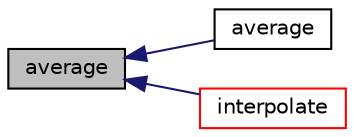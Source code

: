 digraph "average"
{
  bgcolor="transparent";
  edge [fontname="Helvetica",fontsize="10",labelfontname="Helvetica",labelfontsize="10"];
  node [fontname="Helvetica",fontsize="10",shape=record];
  rankdir="LR";
  Node1507 [label="average",height=0.2,width=0.4,color="black", fillcolor="grey75", style="filled", fontcolor="black"];
  Node1507 -> Node1508 [dir="back",color="midnightblue",fontsize="10",style="solid",fontname="Helvetica"];
  Node1508 [label="average",height=0.2,width=0.4,color="black",URL="$a30653.html#a18ee0b365976c96f14a43c4f8227ea60",tooltip="Area-averaged value of a field across the surface. "];
  Node1507 -> Node1509 [dir="back",color="midnightblue",fontsize="10",style="solid",fontname="Helvetica"];
  Node1509 [label="interpolate",height=0.2,width=0.4,color="red",URL="$a30653.html#acb5e25bbcf94f482a6b194cfbde024fb",tooltip="Interpolation requested for surface. "];
}
